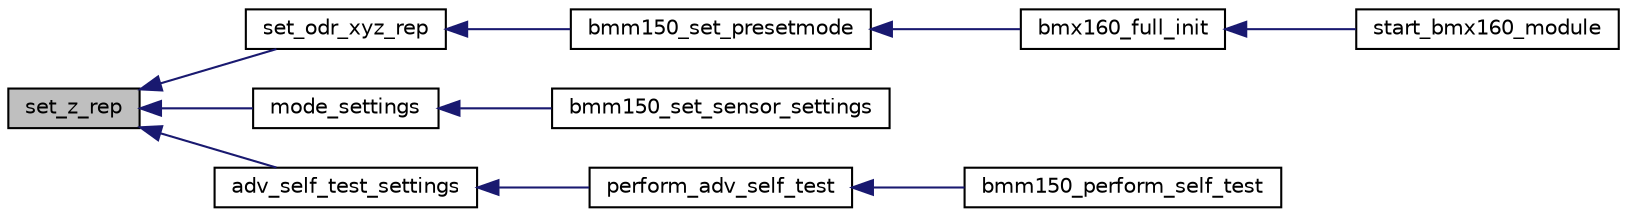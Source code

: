 digraph "set_z_rep"
{
  edge [fontname="Helvetica",fontsize="10",labelfontname="Helvetica",labelfontsize="10"];
  node [fontname="Helvetica",fontsize="10",shape=record];
  rankdir="LR";
  Node1 [label="set_z_rep",height=0.2,width=0.4,color="black", fillcolor="grey75", style="filled", fontcolor="black"];
  Node1 -> Node2 [dir="back",color="midnightblue",fontsize="10",style="solid",fontname="Helvetica"];
  Node2 [label="set_odr_xyz_rep",height=0.2,width=0.4,color="black", fillcolor="white", style="filled",URL="$bmm150_8c.html#ac1a4774d6bb9b0fcfda59158a98ef465",tooltip="This internal API sets the preset mode ODR and repetition settings. "];
  Node2 -> Node3 [dir="back",color="midnightblue",fontsize="10",style="solid",fontname="Helvetica"];
  Node3 [label="bmm150_set_presetmode",height=0.2,width=0.4,color="black", fillcolor="white", style="filled",URL="$bmm150_8h.html#afbd9773c2f5c5645d60231f0ba7e8626",tooltip="This API is used to set the preset mode of the sensor. "];
  Node3 -> Node4 [dir="back",color="midnightblue",fontsize="10",style="solid",fontname="Helvetica"];
  Node4 [label="bmx160_full_init",height=0.2,width=0.4,color="black", fillcolor="white", style="filled",URL="$group___b_m_x160.html#ga24f66e1149af3eaad9ce37483510bd52",tooltip="BMX160 chip and fusion algorithm initialization. "];
  Node4 -> Node5 [dir="back",color="midnightblue",fontsize="10",style="solid",fontname="Helvetica"];
  Node5 [label="start_bmx160_module",height=0.2,width=0.4,color="black", fillcolor="white", style="filled",URL="$group___b_m_x160.html#ga3c92c87bd9ca59bc115bc38377fd51e8",tooltip="Start BMX160 threads. "];
  Node1 -> Node6 [dir="back",color="midnightblue",fontsize="10",style="solid",fontname="Helvetica"];
  Node6 [label="mode_settings",height=0.2,width=0.4,color="black", fillcolor="white", style="filled",URL="$bmm150_8c.html#ad9eee434f6a2aebd2c96c6402740e638",tooltip="This API sets the ODR , measurement axes control , repetition values of xy,z. "];
  Node6 -> Node7 [dir="back",color="midnightblue",fontsize="10",style="solid",fontname="Helvetica"];
  Node7 [label="bmm150_set_sensor_settings",height=0.2,width=0.4,color="black", fillcolor="white", style="filled",URL="$bmm150_8h.html#a96ceb625f7af0bf71a8a7ad8aa67fe2b",tooltip="This API sets the sensor settings based on the desired_settings and the dev structure configuration..."];
  Node1 -> Node8 [dir="back",color="midnightblue",fontsize="10",style="solid",fontname="Helvetica"];
  Node8 [label="adv_self_test_settings",height=0.2,width=0.4,color="black", fillcolor="white", style="filled",URL="$bmm150_8c.html#aac0c3cff60479891237856fa3bfcda02",tooltip="This internal API is used to set the desired power mode , axes control and repetition settings for ad..."];
  Node8 -> Node9 [dir="back",color="midnightblue",fontsize="10",style="solid",fontname="Helvetica"];
  Node9 [label="perform_adv_self_test",height=0.2,width=0.4,color="black", fillcolor="white", style="filled",URL="$bmm150_8c.html#abdf010fd02ffb5abbbc88390ff59c40a",tooltip="This internal API is used to perform advanced self test for Z axis. "];
  Node9 -> Node10 [dir="back",color="midnightblue",fontsize="10",style="solid",fontname="Helvetica"];
  Node10 [label="bmm150_perform_self_test",height=0.2,width=0.4,color="black", fillcolor="white", style="filled",URL="$bmm150_8h.html#aabaad6846eae116f278af4c87d432b2f",tooltip="This API is used to perform the complete self test (both normal and advanced) for the BMM150 sensor..."];
}

